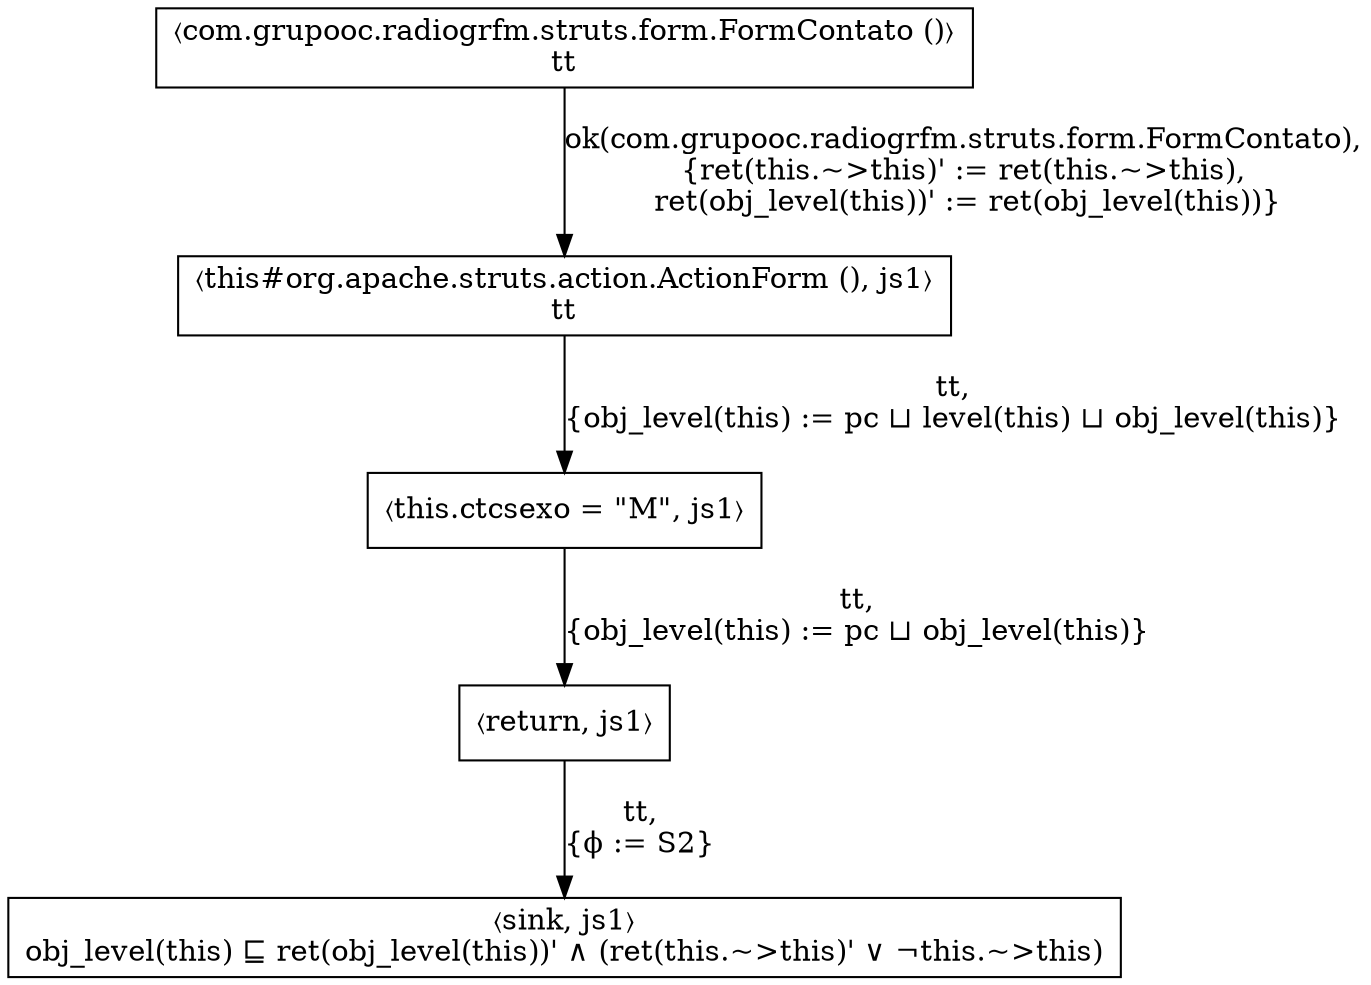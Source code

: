 digraph G {
  node [shape=box, ];
  "pc-1_js1" [label="〈com.grupooc.radiogrfm.struts.form.FormContato ()〉\n\
tt",
              ];
  "pc0_js1" [label="〈this#org.apache.struts.action.ActionForm (), js1〉\n\
tt",
             ];
  "pc1_js1" [label="〈this.ctcsexo = \"M\", js1〉", ];
  "pc2_js1" [label="〈return, js1〉", ];
  "pc3_js1" [label="〈sink, js1〉\n\
obj_level(this) ⊑ ret(obj_level(this))' ∧ (ret(this.~>this)' ∨ ¬this.~>this)",
             ];
  
  
  "pc-1_js1" -> "pc0_js1" [label="ok(com.grupooc.radiogrfm.struts.form.FormContato),\n\
{ret(this.~>this)' := ret(this.~>this),\n\
 ret(obj_level(this))' := ret(obj_level(this))}",
                           ];
  "pc0_js1" -> "pc1_js1" [label="tt,\n\
{obj_level(this) := pc ⊔ level(this) ⊔ obj_level(this)}",
                          ];
  "pc1_js1" -> "pc2_js1" [label="tt,\n\
{obj_level(this) := pc ⊔ obj_level(this)}",
                          ];
  "pc2_js1" -> "pc3_js1" [label="tt,\n\
{ϕ := S2}", ];
  
  }